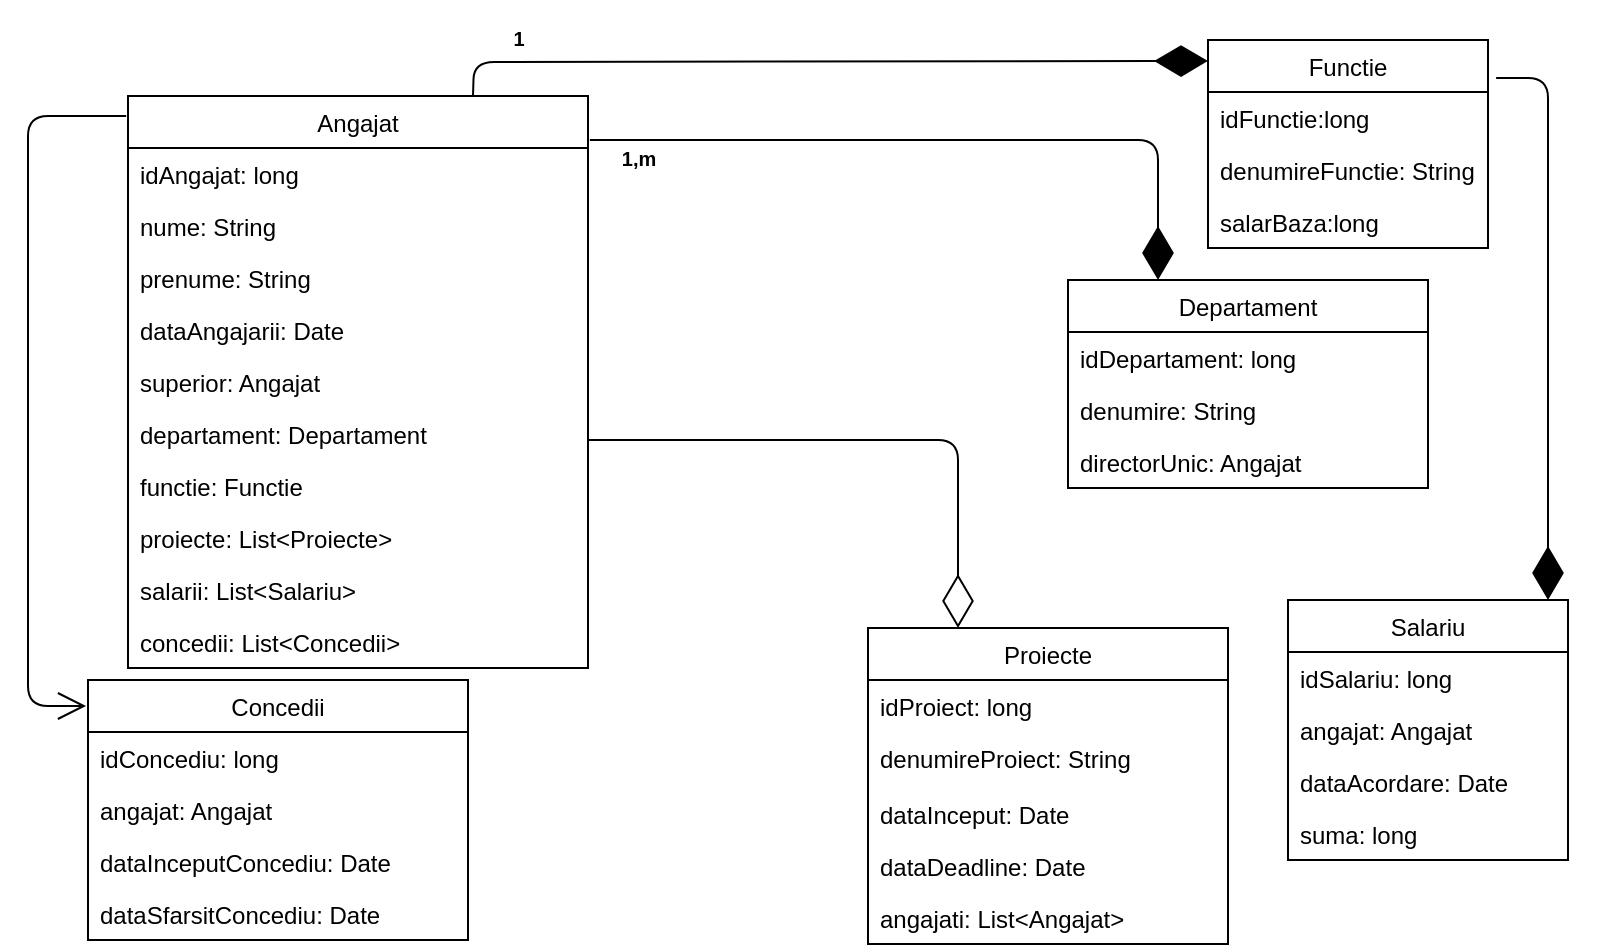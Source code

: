 <mxfile version="14.9.0" type="device"><diagram id="C5RBs43oDa-KdzZeNtuy" name="Page-1"><mxGraphModel dx="868" dy="425" grid="1" gridSize="10" guides="1" tooltips="1" connect="1" arrows="1" fold="1" page="1" pageScale="1" pageWidth="827" pageHeight="1169" math="0" shadow="0"><root><mxCell id="WIyWlLk6GJQsqaUBKTNV-0"/><mxCell id="WIyWlLk6GJQsqaUBKTNV-1" parent="WIyWlLk6GJQsqaUBKTNV-0"/><mxCell id="4p96_RkISTjAkPTcUdzz-18" value="Angajat" style="swimlane;fontStyle=0;childLayout=stackLayout;horizontal=1;startSize=26;fillColor=none;horizontalStack=0;resizeParent=1;resizeParentMax=0;resizeLast=0;collapsible=1;marginBottom=0;" parent="WIyWlLk6GJQsqaUBKTNV-1" vertex="1"><mxGeometry x="90" y="468" width="230" height="286" as="geometry"/></mxCell><mxCell id="BmGgOxse-oFAVmxYtrCP-30" value="idAngajat: long" style="text;strokeColor=none;fillColor=none;align=left;verticalAlign=top;spacingLeft=4;spacingRight=4;overflow=hidden;rotatable=0;points=[[0,0.5],[1,0.5]];portConstraint=eastwest;" vertex="1" parent="4p96_RkISTjAkPTcUdzz-18"><mxGeometry y="26" width="230" height="26" as="geometry"/></mxCell><mxCell id="4p96_RkISTjAkPTcUdzz-20" value="nume: String" style="text;strokeColor=none;fillColor=none;align=left;verticalAlign=top;spacingLeft=4;spacingRight=4;overflow=hidden;rotatable=0;points=[[0,0.5],[1,0.5]];portConstraint=eastwest;" parent="4p96_RkISTjAkPTcUdzz-18" vertex="1"><mxGeometry y="52" width="230" height="26" as="geometry"/></mxCell><mxCell id="4p96_RkISTjAkPTcUdzz-21" value="prenume: String" style="text;strokeColor=none;fillColor=none;align=left;verticalAlign=top;spacingLeft=4;spacingRight=4;overflow=hidden;rotatable=0;points=[[0,0.5],[1,0.5]];portConstraint=eastwest;" parent="4p96_RkISTjAkPTcUdzz-18" vertex="1"><mxGeometry y="78" width="230" height="26" as="geometry"/></mxCell><mxCell id="4p96_RkISTjAkPTcUdzz-22" value="dataAngajarii: Date" style="text;strokeColor=none;fillColor=none;align=left;verticalAlign=top;spacingLeft=4;spacingRight=4;overflow=hidden;rotatable=0;points=[[0,0.5],[1,0.5]];portConstraint=eastwest;" parent="4p96_RkISTjAkPTcUdzz-18" vertex="1"><mxGeometry y="104" width="230" height="26" as="geometry"/></mxCell><mxCell id="BmGgOxse-oFAVmxYtrCP-0" value="superior: Angajat" style="text;strokeColor=none;fillColor=none;align=left;verticalAlign=top;spacingLeft=4;spacingRight=4;overflow=hidden;rotatable=0;points=[[0,0.5],[1,0.5]];portConstraint=eastwest;" vertex="1" parent="4p96_RkISTjAkPTcUdzz-18"><mxGeometry y="130" width="230" height="26" as="geometry"/></mxCell><mxCell id="BmGgOxse-oFAVmxYtrCP-1" value="departament: Departament" style="text;strokeColor=none;fillColor=none;align=left;verticalAlign=top;spacingLeft=4;spacingRight=4;overflow=hidden;rotatable=0;points=[[0,0.5],[1,0.5]];portConstraint=eastwest;" vertex="1" parent="4p96_RkISTjAkPTcUdzz-18"><mxGeometry y="156" width="230" height="26" as="geometry"/></mxCell><mxCell id="BmGgOxse-oFAVmxYtrCP-35" value="functie: Functie" style="text;strokeColor=none;fillColor=none;align=left;verticalAlign=top;spacingLeft=4;spacingRight=4;overflow=hidden;rotatable=0;points=[[0,0.5],[1,0.5]];portConstraint=eastwest;" vertex="1" parent="4p96_RkISTjAkPTcUdzz-18"><mxGeometry y="182" width="230" height="26" as="geometry"/></mxCell><mxCell id="BmGgOxse-oFAVmxYtrCP-56" value="proiecte: List&lt;Proiecte&gt;" style="text;strokeColor=none;fillColor=none;align=left;verticalAlign=top;spacingLeft=4;spacingRight=4;overflow=hidden;rotatable=0;points=[[0,0.5],[1,0.5]];portConstraint=eastwest;" vertex="1" parent="4p96_RkISTjAkPTcUdzz-18"><mxGeometry y="208" width="230" height="26" as="geometry"/></mxCell><mxCell id="BmGgOxse-oFAVmxYtrCP-57" value="salarii: List&lt;Salariu&gt;" style="text;strokeColor=none;fillColor=none;align=left;verticalAlign=top;spacingLeft=4;spacingRight=4;overflow=hidden;rotatable=0;points=[[0,0.5],[1,0.5]];portConstraint=eastwest;" vertex="1" parent="4p96_RkISTjAkPTcUdzz-18"><mxGeometry y="234" width="230" height="26" as="geometry"/></mxCell><mxCell id="BmGgOxse-oFAVmxYtrCP-58" value="concedii: List&lt;Concedii&gt;" style="text;strokeColor=none;fillColor=none;align=left;verticalAlign=top;spacingLeft=4;spacingRight=4;overflow=hidden;rotatable=0;points=[[0,0.5],[1,0.5]];portConstraint=eastwest;" vertex="1" parent="4p96_RkISTjAkPTcUdzz-18"><mxGeometry y="260" width="230" height="26" as="geometry"/></mxCell><mxCell id="BmGgOxse-oFAVmxYtrCP-2" value="Functie" style="swimlane;fontStyle=0;childLayout=stackLayout;horizontal=1;startSize=26;fillColor=none;horizontalStack=0;resizeParent=1;resizeParentMax=0;resizeLast=0;collapsible=1;marginBottom=0;" vertex="1" parent="WIyWlLk6GJQsqaUBKTNV-1"><mxGeometry x="630" y="440" width="140" height="104" as="geometry"/></mxCell><mxCell id="BmGgOxse-oFAVmxYtrCP-3" value="idFunctie:long" style="text;strokeColor=none;fillColor=none;align=left;verticalAlign=top;spacingLeft=4;spacingRight=4;overflow=hidden;rotatable=0;points=[[0,0.5],[1,0.5]];portConstraint=eastwest;" vertex="1" parent="BmGgOxse-oFAVmxYtrCP-2"><mxGeometry y="26" width="140" height="26" as="geometry"/></mxCell><mxCell id="BmGgOxse-oFAVmxYtrCP-37" value="denumireFunctie: String" style="text;strokeColor=none;fillColor=none;align=left;verticalAlign=top;spacingLeft=4;spacingRight=4;overflow=hidden;rotatable=0;points=[[0,0.5],[1,0.5]];portConstraint=eastwest;" vertex="1" parent="BmGgOxse-oFAVmxYtrCP-2"><mxGeometry y="52" width="140" height="26" as="geometry"/></mxCell><mxCell id="BmGgOxse-oFAVmxYtrCP-4" value="salarBaza:long" style="text;strokeColor=none;fillColor=none;align=left;verticalAlign=top;spacingLeft=4;spacingRight=4;overflow=hidden;rotatable=0;points=[[0,0.5],[1,0.5]];portConstraint=eastwest;" vertex="1" parent="BmGgOxse-oFAVmxYtrCP-2"><mxGeometry y="78" width="140" height="26" as="geometry"/></mxCell><mxCell id="BmGgOxse-oFAVmxYtrCP-6" value="Proiecte" style="swimlane;fontStyle=0;childLayout=stackLayout;horizontal=1;startSize=26;fillColor=none;horizontalStack=0;resizeParent=1;resizeParentMax=0;resizeLast=0;collapsible=1;marginBottom=0;" vertex="1" parent="WIyWlLk6GJQsqaUBKTNV-1"><mxGeometry x="460" y="734" width="180" height="158" as="geometry"/></mxCell><mxCell id="BmGgOxse-oFAVmxYtrCP-7" value="idProiect: long" style="text;strokeColor=none;fillColor=none;align=left;verticalAlign=top;spacingLeft=4;spacingRight=4;overflow=hidden;rotatable=0;points=[[0,0.5],[1,0.5]];portConstraint=eastwest;" vertex="1" parent="BmGgOxse-oFAVmxYtrCP-6"><mxGeometry y="26" width="180" height="26" as="geometry"/></mxCell><mxCell id="BmGgOxse-oFAVmxYtrCP-48" value="denumireProiect: String" style="text;strokeColor=none;fillColor=none;align=left;verticalAlign=top;spacingLeft=4;spacingRight=4;overflow=hidden;rotatable=0;points=[[0,0.5],[1,0.5]];portConstraint=eastwest;" vertex="1" parent="BmGgOxse-oFAVmxYtrCP-6"><mxGeometry y="52" width="180" height="28" as="geometry"/></mxCell><mxCell id="BmGgOxse-oFAVmxYtrCP-8" value="dataInceput: Date" style="text;strokeColor=none;fillColor=none;align=left;verticalAlign=top;spacingLeft=4;spacingRight=4;overflow=hidden;rotatable=0;points=[[0,0.5],[1,0.5]];portConstraint=eastwest;" vertex="1" parent="BmGgOxse-oFAVmxYtrCP-6"><mxGeometry y="80" width="180" height="26" as="geometry"/></mxCell><mxCell id="BmGgOxse-oFAVmxYtrCP-9" value="dataDeadline: Date" style="text;strokeColor=none;fillColor=none;align=left;verticalAlign=top;spacingLeft=4;spacingRight=4;overflow=hidden;rotatable=0;points=[[0,0.5],[1,0.5]];portConstraint=eastwest;" vertex="1" parent="BmGgOxse-oFAVmxYtrCP-6"><mxGeometry y="106" width="180" height="26" as="geometry"/></mxCell><mxCell id="BmGgOxse-oFAVmxYtrCP-59" value="angajati: List&lt;Angajat&gt;" style="text;strokeColor=none;fillColor=none;align=left;verticalAlign=top;spacingLeft=4;spacingRight=4;overflow=hidden;rotatable=0;points=[[0,0.5],[1,0.5]];portConstraint=eastwest;" vertex="1" parent="BmGgOxse-oFAVmxYtrCP-6"><mxGeometry y="132" width="180" height="26" as="geometry"/></mxCell><mxCell id="BmGgOxse-oFAVmxYtrCP-11" value="Concedii" style="swimlane;fontStyle=0;childLayout=stackLayout;horizontal=1;startSize=26;fillColor=none;horizontalStack=0;resizeParent=1;resizeParentMax=0;resizeLast=0;collapsible=1;marginBottom=0;" vertex="1" parent="WIyWlLk6GJQsqaUBKTNV-1"><mxGeometry x="70" y="760" width="190" height="130" as="geometry"/></mxCell><mxCell id="BmGgOxse-oFAVmxYtrCP-12" value="idConcediu: long" style="text;strokeColor=none;fillColor=none;align=left;verticalAlign=top;spacingLeft=4;spacingRight=4;overflow=hidden;rotatable=0;points=[[0,0.5],[1,0.5]];portConstraint=eastwest;" vertex="1" parent="BmGgOxse-oFAVmxYtrCP-11"><mxGeometry y="26" width="190" height="26" as="geometry"/></mxCell><mxCell id="BmGgOxse-oFAVmxYtrCP-13" value="angajat: Angajat" style="text;strokeColor=none;fillColor=none;align=left;verticalAlign=top;spacingLeft=4;spacingRight=4;overflow=hidden;rotatable=0;points=[[0,0.5],[1,0.5]];portConstraint=eastwest;" vertex="1" parent="BmGgOxse-oFAVmxYtrCP-11"><mxGeometry y="52" width="190" height="26" as="geometry"/></mxCell><mxCell id="BmGgOxse-oFAVmxYtrCP-54" value="dataInceputConcediu: Date" style="text;strokeColor=none;fillColor=none;align=left;verticalAlign=top;spacingLeft=4;spacingRight=4;overflow=hidden;rotatable=0;points=[[0,0.5],[1,0.5]];portConstraint=eastwest;" vertex="1" parent="BmGgOxse-oFAVmxYtrCP-11"><mxGeometry y="78" width="190" height="26" as="geometry"/></mxCell><mxCell id="BmGgOxse-oFAVmxYtrCP-55" value="dataSfarsitConcediu: Date" style="text;strokeColor=none;fillColor=none;align=left;verticalAlign=top;spacingLeft=4;spacingRight=4;overflow=hidden;rotatable=0;points=[[0,0.5],[1,0.5]];portConstraint=eastwest;" vertex="1" parent="BmGgOxse-oFAVmxYtrCP-11"><mxGeometry y="104" width="190" height="26" as="geometry"/></mxCell><mxCell id="BmGgOxse-oFAVmxYtrCP-15" value="Departament" style="swimlane;fontStyle=0;childLayout=stackLayout;horizontal=1;startSize=26;fillColor=none;horizontalStack=0;resizeParent=1;resizeParentMax=0;resizeLast=0;collapsible=1;marginBottom=0;" vertex="1" parent="WIyWlLk6GJQsqaUBKTNV-1"><mxGeometry x="560" y="560" width="180" height="104" as="geometry"/></mxCell><mxCell id="BmGgOxse-oFAVmxYtrCP-16" value="idDepartament: long" style="text;strokeColor=none;fillColor=none;align=left;verticalAlign=top;spacingLeft=4;spacingRight=4;overflow=hidden;rotatable=0;points=[[0,0.5],[1,0.5]];portConstraint=eastwest;" vertex="1" parent="BmGgOxse-oFAVmxYtrCP-15"><mxGeometry y="26" width="180" height="26" as="geometry"/></mxCell><mxCell id="BmGgOxse-oFAVmxYtrCP-17" value="denumire: String" style="text;strokeColor=none;fillColor=none;align=left;verticalAlign=top;spacingLeft=4;spacingRight=4;overflow=hidden;rotatable=0;points=[[0,0.5],[1,0.5]];portConstraint=eastwest;" vertex="1" parent="BmGgOxse-oFAVmxYtrCP-15"><mxGeometry y="52" width="180" height="26" as="geometry"/></mxCell><mxCell id="BmGgOxse-oFAVmxYtrCP-18" value="directorUnic: Angajat" style="text;strokeColor=none;fillColor=none;align=left;verticalAlign=top;spacingLeft=4;spacingRight=4;overflow=hidden;rotatable=0;points=[[0,0.5],[1,0.5]];portConstraint=eastwest;" vertex="1" parent="BmGgOxse-oFAVmxYtrCP-15"><mxGeometry y="78" width="180" height="26" as="geometry"/></mxCell><mxCell id="BmGgOxse-oFAVmxYtrCP-19" value="" style="endArrow=diamondThin;endFill=1;endSize=24;html=1;exitX=0.75;exitY=0;exitDx=0;exitDy=0;" edge="1" parent="WIyWlLk6GJQsqaUBKTNV-1" source="4p96_RkISTjAkPTcUdzz-18"><mxGeometry width="160" relative="1" as="geometry"><mxPoint x="310" y="450" as="sourcePoint"/><mxPoint x="630" y="450.5" as="targetPoint"/><Array as="points"><mxPoint x="263" y="451"/></Array></mxGeometry></mxCell><mxCell id="BmGgOxse-oFAVmxYtrCP-24" value="" style="endArrow=diamondThin;endFill=1;endSize=24;html=1;exitX=1.004;exitY=0.077;exitDx=0;exitDy=0;exitPerimeter=0;entryX=0.25;entryY=0;entryDx=0;entryDy=0;" edge="1" parent="WIyWlLk6GJQsqaUBKTNV-1" source="4p96_RkISTjAkPTcUdzz-18" target="BmGgOxse-oFAVmxYtrCP-15"><mxGeometry width="160" relative="1" as="geometry"><mxPoint x="330" y="640" as="sourcePoint"/><mxPoint x="490" y="640" as="targetPoint"/><Array as="points"><mxPoint x="605" y="490"/></Array></mxGeometry></mxCell><mxCell id="BmGgOxse-oFAVmxYtrCP-25" value="" style="endArrow=diamondThin;endFill=0;endSize=24;html=1;entryX=0.25;entryY=0;entryDx=0;entryDy=0;" edge="1" parent="WIyWlLk6GJQsqaUBKTNV-1" target="BmGgOxse-oFAVmxYtrCP-6"><mxGeometry width="160" relative="1" as="geometry"><mxPoint x="320" y="640" as="sourcePoint"/><mxPoint x="470" y="640" as="targetPoint"/><Array as="points"><mxPoint x="505" y="640"/></Array></mxGeometry></mxCell><mxCell id="BmGgOxse-oFAVmxYtrCP-29" value="&lt;font style=&quot;font-size: 10px&quot;&gt;1&lt;/font&gt;" style="text;strokeColor=none;fillColor=none;html=1;fontSize=24;fontStyle=1;verticalAlign=middle;align=center;" vertex="1" parent="WIyWlLk6GJQsqaUBKTNV-1"><mxGeometry x="270" y="430" width="30" height="10" as="geometry"/></mxCell><mxCell id="BmGgOxse-oFAVmxYtrCP-31" value="&lt;font style=&quot;font-size: 10px&quot;&gt;1,m&lt;/font&gt;" style="text;strokeColor=none;fillColor=none;html=1;fontSize=24;fontStyle=1;verticalAlign=middle;align=center;" vertex="1" parent="WIyWlLk6GJQsqaUBKTNV-1"><mxGeometry x="330" y="490" width="30" height="10" as="geometry"/></mxCell><mxCell id="BmGgOxse-oFAVmxYtrCP-38" value="Salariu" style="swimlane;fontStyle=0;childLayout=stackLayout;horizontal=1;startSize=26;fillColor=none;horizontalStack=0;resizeParent=1;resizeParentMax=0;resizeLast=0;collapsible=1;marginBottom=0;" vertex="1" parent="WIyWlLk6GJQsqaUBKTNV-1"><mxGeometry x="670" y="720" width="140" height="130" as="geometry"/></mxCell><mxCell id="BmGgOxse-oFAVmxYtrCP-39" value="idSalariu: long" style="text;strokeColor=none;fillColor=none;align=left;verticalAlign=top;spacingLeft=4;spacingRight=4;overflow=hidden;rotatable=0;points=[[0,0.5],[1,0.5]];portConstraint=eastwest;" vertex="1" parent="BmGgOxse-oFAVmxYtrCP-38"><mxGeometry y="26" width="140" height="26" as="geometry"/></mxCell><mxCell id="BmGgOxse-oFAVmxYtrCP-40" value="angajat: Angajat" style="text;strokeColor=none;fillColor=none;align=left;verticalAlign=top;spacingLeft=4;spacingRight=4;overflow=hidden;rotatable=0;points=[[0,0.5],[1,0.5]];portConstraint=eastwest;" vertex="1" parent="BmGgOxse-oFAVmxYtrCP-38"><mxGeometry y="52" width="140" height="26" as="geometry"/></mxCell><mxCell id="BmGgOxse-oFAVmxYtrCP-41" value="dataAcordare: Date" style="text;strokeColor=none;fillColor=none;align=left;verticalAlign=top;spacingLeft=4;spacingRight=4;overflow=hidden;rotatable=0;points=[[0,0.5],[1,0.5]];portConstraint=eastwest;" vertex="1" parent="BmGgOxse-oFAVmxYtrCP-38"><mxGeometry y="78" width="140" height="26" as="geometry"/></mxCell><mxCell id="BmGgOxse-oFAVmxYtrCP-42" value="suma: long" style="text;strokeColor=none;fillColor=none;align=left;verticalAlign=top;spacingLeft=4;spacingRight=4;overflow=hidden;rotatable=0;points=[[0,0.5],[1,0.5]];portConstraint=eastwest;" vertex="1" parent="BmGgOxse-oFAVmxYtrCP-38"><mxGeometry y="104" width="140" height="26" as="geometry"/></mxCell><mxCell id="BmGgOxse-oFAVmxYtrCP-60" value="" style="endArrow=diamondThin;endFill=1;endSize=24;html=1;exitX=1.029;exitY=0.183;exitDx=0;exitDy=0;exitPerimeter=0;" edge="1" parent="WIyWlLk6GJQsqaUBKTNV-1" source="BmGgOxse-oFAVmxYtrCP-2"><mxGeometry width="160" relative="1" as="geometry"><mxPoint x="340" y="630" as="sourcePoint"/><mxPoint x="800" y="720" as="targetPoint"/><Array as="points"><mxPoint x="800" y="459"/><mxPoint x="800" y="570"/><mxPoint x="800" y="720"/></Array></mxGeometry></mxCell><mxCell id="BmGgOxse-oFAVmxYtrCP-61" value="" style="endArrow=open;endFill=1;endSize=12;html=1;exitX=-0.004;exitY=0.035;exitDx=0;exitDy=0;exitPerimeter=0;entryX=-0.005;entryY=0.1;entryDx=0;entryDy=0;entryPerimeter=0;" edge="1" parent="WIyWlLk6GJQsqaUBKTNV-1" source="4p96_RkISTjAkPTcUdzz-18" target="BmGgOxse-oFAVmxYtrCP-11"><mxGeometry width="160" relative="1" as="geometry"><mxPoint x="20" y="920" as="sourcePoint"/><mxPoint x="30" y="810" as="targetPoint"/><Array as="points"><mxPoint x="40" y="478"/><mxPoint x="40" y="773"/></Array></mxGeometry></mxCell></root></mxGraphModel></diagram></mxfile>